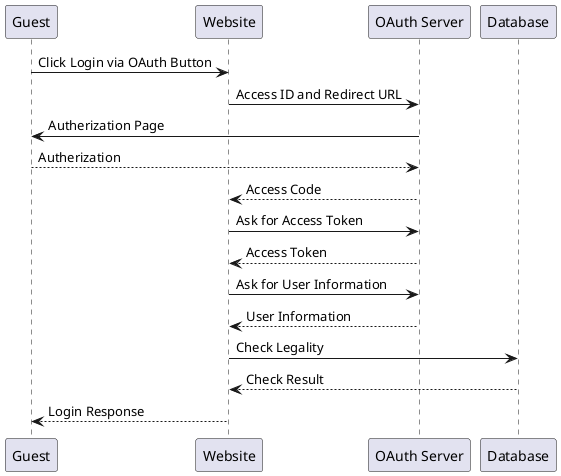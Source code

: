 @startuml
participant Guest
participant Website
participant "OAuth Server" as OS
Guest -> Website: Click Login via OAuth Button
Website -> OS: Access ID and Redirect URL
OS -> Guest: Autherization Page
Guest --> OS: Autherization
OS --> Website: Access Code
Website -> OS: Ask for Access Token
OS --> Website: Access Token
Website -> OS: Ask for User Information
OS --> Website: User Information
Website -> Database: Check Legality
Database --> Website: Check Result
Guest <-- Website: Login Response
@enduml
